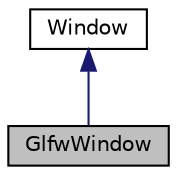 digraph "GlfwWindow"
{
 // LATEX_PDF_SIZE
  edge [fontname="Helvetica",fontsize="10",labelfontname="Helvetica",labelfontsize="10"];
  node [fontname="Helvetica",fontsize="10",shape=record];
  Node1 [label="GlfwWindow",height=0.2,width=0.4,color="black", fillcolor="grey75", style="filled", fontcolor="black",tooltip="The abstracted window class that is used for the window facade. This class holds all the Glfw window ..."];
  Node2 -> Node1 [dir="back",color="midnightblue",fontsize="10",style="solid",fontname="Helvetica"];
  Node2 [label="Window",height=0.2,width=0.4,color="black", fillcolor="white", style="filled",URL="$class_window.html",tooltip=" "];
}
